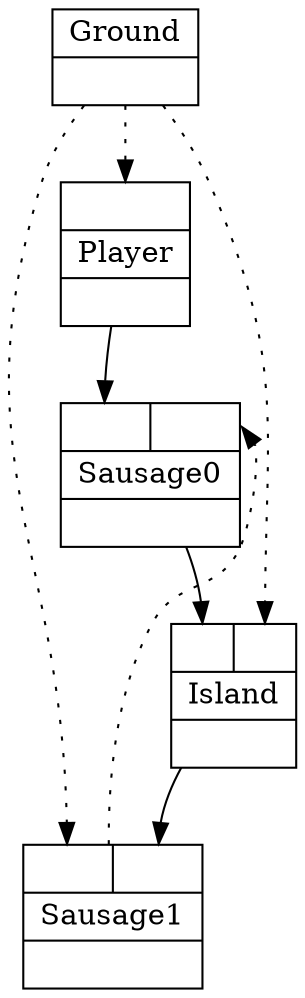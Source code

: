 digraph G {
node [shape=record];
Player[ label ="{{<GroundP>}|{Player}|<PlayerOUT>}"];
Ground[ label ="{{Ground}|<GroundOUT>}"];
Sausage0[ label ="{{<Player>|<Sausage1P>}|{Sausage0}|<Sausage0OUT>}"];
Sausage1[ label ="{{<GroundP>|<Island>}|{Sausage1}|<Sausage1OUT>}"];
Island[ label ="{{<Sausage0>|<GroundP>}|{Island}|<IslandOUT>}"];
	"Ground" -> "Player":GroundP [style=dotted];
	"Player" -> "Sausage0":Player;
	"Sausage1" -> "Sausage0":Sausage1P [style=dotted];
	"Sausage0" -> "Island":Sausage0;
	"Ground" -> "Sausage1":GroundP [style=dotted];
	"Ground" -> "Island":GroundP [style=dotted];
	"Island" -> "Sausage1":Island;
}